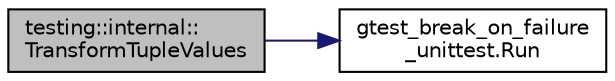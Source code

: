 digraph "testing::internal::TransformTupleValues"
{
  edge [fontname="Helvetica",fontsize="10",labelfontname="Helvetica",labelfontsize="10"];
  node [fontname="Helvetica",fontsize="10",shape=record];
  rankdir="LR";
  Node3417 [label="testing::internal::\lTransformTupleValues",height=0.2,width=0.4,color="black", fillcolor="grey75", style="filled", fontcolor="black"];
  Node3417 -> Node3418 [color="midnightblue",fontsize="10",style="solid",fontname="Helvetica"];
  Node3418 [label="gtest_break_on_failure\l_unittest.Run",height=0.2,width=0.4,color="black", fillcolor="white", style="filled",URL="$d2/dcc/namespacegtest__break__on__failure__unittest.html#a0dd80fec2d9cbd9b6fa70130f7b228ec"];
}
